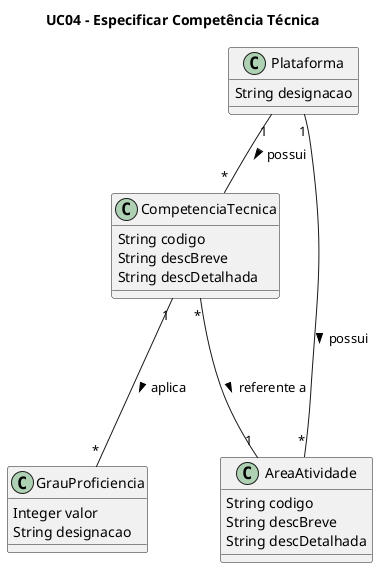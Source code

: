 @startuml

title UC04 - Especificar Competência Técnica

class Plataforma{
    String designacao
}

class CompetenciaTecnica{
    String codigo
    String descBreve
    String descDetalhada
}

class GrauProficiencia{
    Integer valor
    String designacao
}

class AreaAtividade{
    String codigo
    String descBreve
    String descDetalhada
}

Plataforma "1" -- "*" CompetenciaTecnica: possui >

CompetenciaTecnica "1" --- "*" GrauProficiencia: aplica >

CompetenciaTecnica "*" --- "1" AreaAtividade: referente a >

Plataforma "1" -- "*" AreaAtividade: possui >

@enduml
